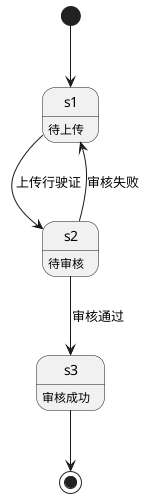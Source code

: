 @startuml
s1: 待上传
s2: 待审核
s3: 审核成功
[*] --> s1
s1 --> s2 : 上传行驶证
s2 --> s3 : 审核通过
s2 --> s1 : 审核失败
s3 --> [*]
@enduml
